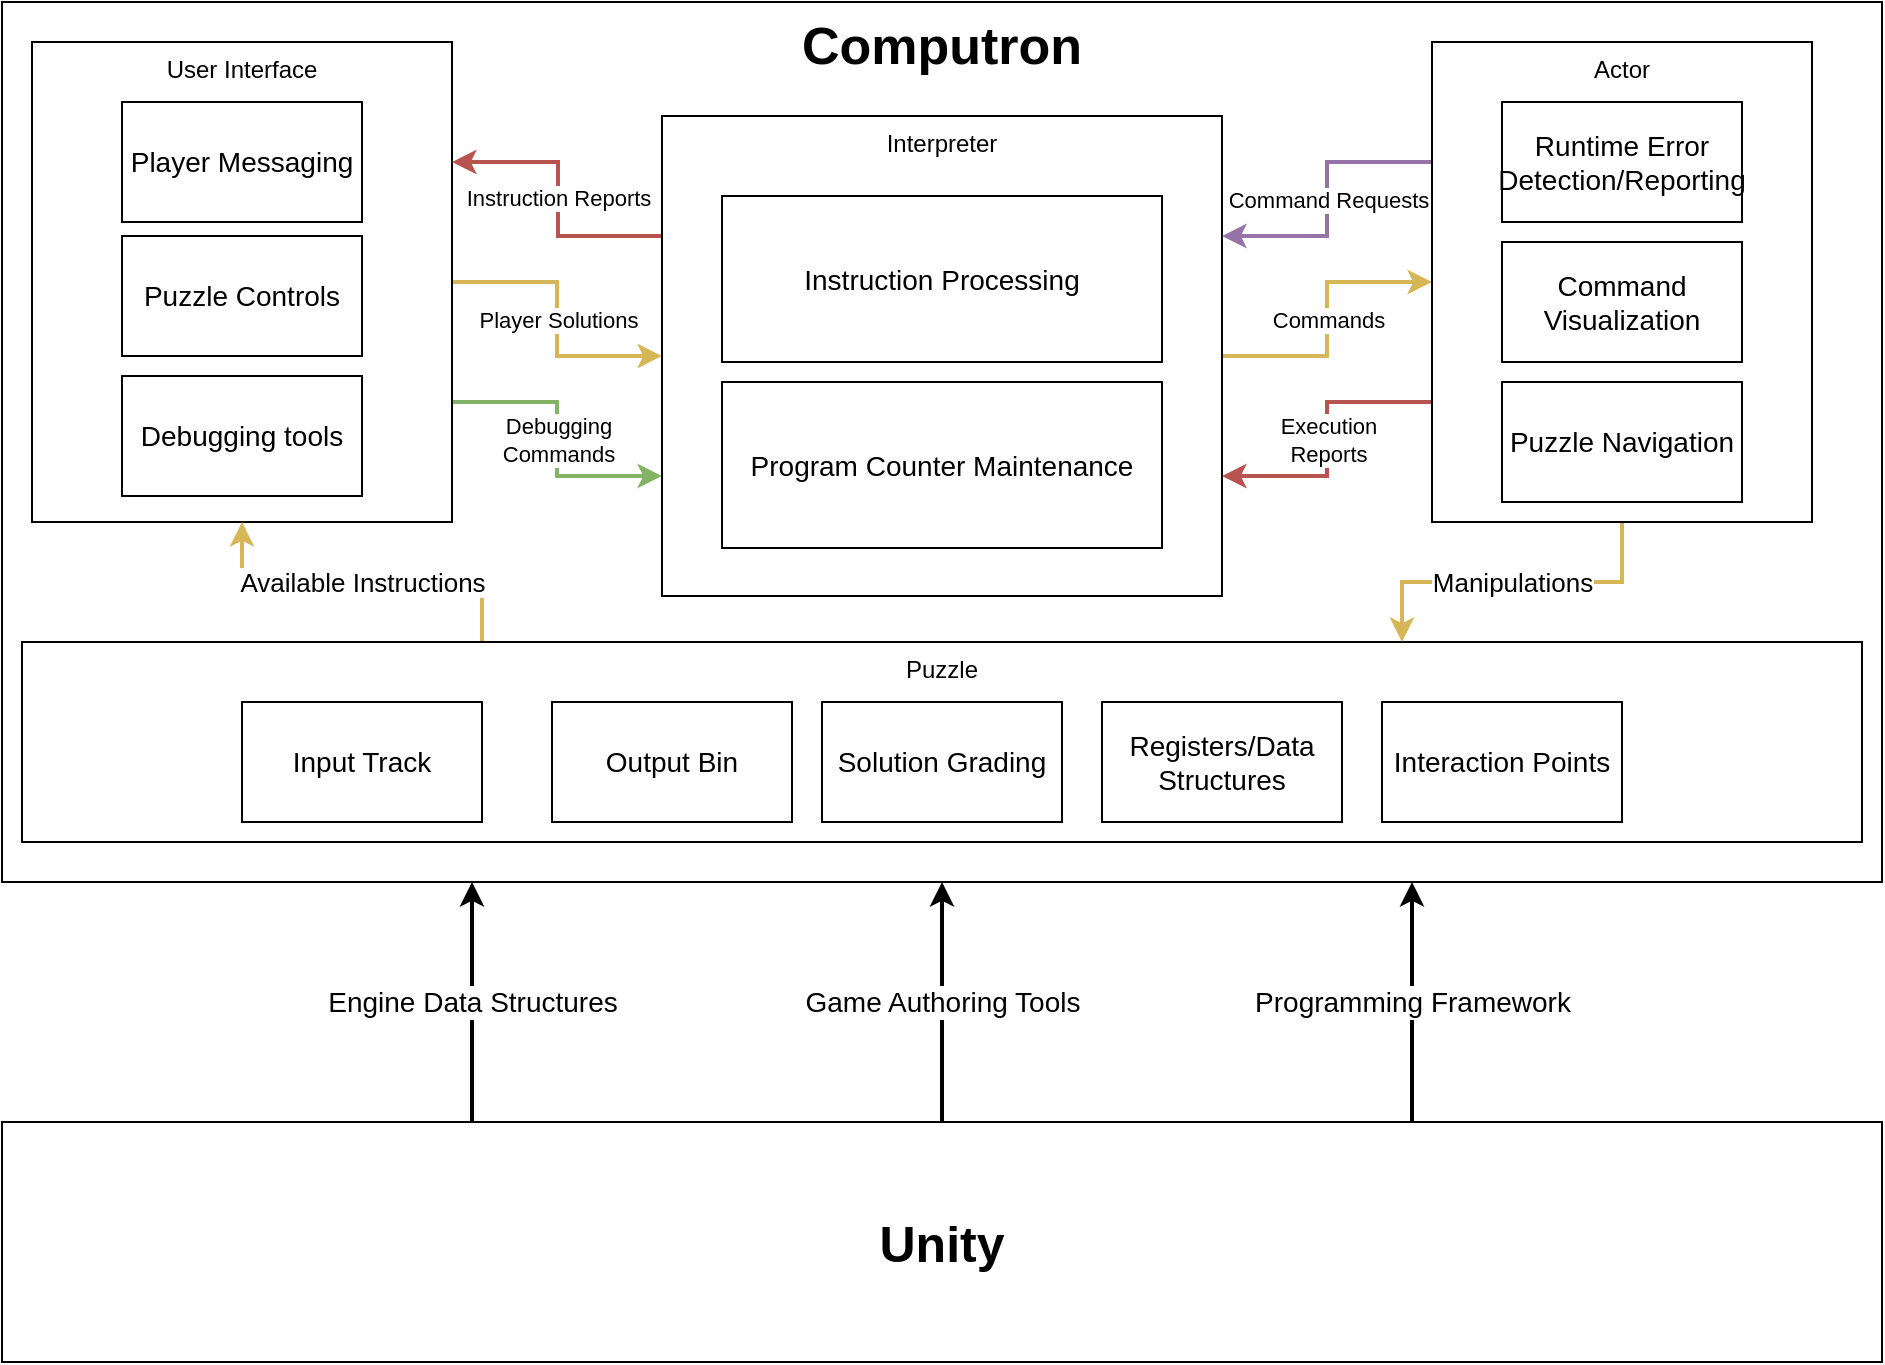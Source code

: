 <mxfile version="12.3.2" type="device" pages="1"><diagram id="4w3d1PaTOffNXGpfliCh" name="Page-1"><mxGraphModel dx="1656" dy="998" grid="1" gridSize="10" guides="1" tooltips="1" connect="1" arrows="1" fold="1" page="1" pageScale="1" pageWidth="850" pageHeight="1100" math="0" shadow="0"><root><mxCell id="0"/><mxCell id="1" parent="0"/><mxCell id="GJYU0ricboGreos9ZHHK-1" value="&lt;font style=&quot;font-size: 26px&quot;&gt;&lt;b&gt;Computron&lt;/b&gt;&lt;/font&gt;" style="rounded=0;whiteSpace=wrap;html=1;shadow=0;verticalAlign=top;" parent="1" vertex="1"><mxGeometry x="90" y="40" width="940" height="440" as="geometry"/></mxCell><mxCell id="GJYU0ricboGreos9ZHHK-3" value="&lt;font style=&quot;font-size: 14px&quot;&gt;Engine Data Structures&lt;/font&gt;" style="edgeStyle=orthogonalEdgeStyle;rounded=0;orthogonalLoop=1;jettySize=auto;html=1;exitX=0.25;exitY=0;exitDx=0;exitDy=0;entryX=0.25;entryY=1;entryDx=0;entryDy=0;strokeWidth=2;" parent="1" source="GJYU0ricboGreos9ZHHK-2" target="GJYU0ricboGreos9ZHHK-1" edge="1"><mxGeometry relative="1" as="geometry"/></mxCell><mxCell id="GJYU0ricboGreos9ZHHK-4" value="&lt;font style=&quot;font-size: 14px&quot;&gt;Programming Framework&lt;/font&gt;" style="edgeStyle=orthogonalEdgeStyle;rounded=0;orthogonalLoop=1;jettySize=auto;html=1;exitX=0.75;exitY=0;exitDx=0;exitDy=0;entryX=0.75;entryY=1;entryDx=0;entryDy=0;strokeWidth=2;" parent="1" source="GJYU0ricboGreos9ZHHK-2" target="GJYU0ricboGreos9ZHHK-1" edge="1"><mxGeometry relative="1" as="geometry"/></mxCell><mxCell id="GJYU0ricboGreos9ZHHK-5" value="&lt;font style=&quot;font-size: 14px&quot;&gt;Game Authoring Tools&lt;/font&gt;" style="edgeStyle=orthogonalEdgeStyle;rounded=0;orthogonalLoop=1;jettySize=auto;html=1;exitX=0.5;exitY=0;exitDx=0;exitDy=0;entryX=0.5;entryY=1;entryDx=0;entryDy=0;strokeWidth=2;" parent="1" source="GJYU0ricboGreos9ZHHK-2" target="GJYU0ricboGreos9ZHHK-1" edge="1"><mxGeometry relative="1" as="geometry"/></mxCell><mxCell id="GJYU0ricboGreos9ZHHK-2" value="&lt;font style=&quot;font-size: 25px&quot;&gt;&lt;b&gt;Unity&lt;/b&gt;&lt;/font&gt;" style="rounded=0;whiteSpace=wrap;html=1;" parent="1" vertex="1"><mxGeometry x="90" y="600" width="940" height="120" as="geometry"/></mxCell><mxCell id="GJYU0ricboGreos9ZHHK-19" value="Player Solutions" style="edgeStyle=orthogonalEdgeStyle;rounded=0;orthogonalLoop=1;jettySize=auto;html=1;exitX=1;exitY=0.5;exitDx=0;exitDy=0;fillColor=#fff2cc;strokeColor=#d6b656;strokeWidth=2;" parent="1" source="GJYU0ricboGreos9ZHHK-6" target="GJYU0ricboGreos9ZHHK-14" edge="1"><mxGeometry relative="1" as="geometry"/></mxCell><mxCell id="GJYU0ricboGreos9ZHHK-25" value="Debugging &lt;br&gt;Commands" style="edgeStyle=orthogonalEdgeStyle;rounded=0;orthogonalLoop=1;jettySize=auto;html=1;exitX=1;exitY=0.75;exitDx=0;exitDy=0;entryX=0;entryY=0.75;entryDx=0;entryDy=0;fillColor=#d5e8d4;strokeColor=#82b366;strokeWidth=2;" parent="1" source="GJYU0ricboGreos9ZHHK-6" target="GJYU0ricboGreos9ZHHK-14" edge="1"><mxGeometry relative="1" as="geometry"/></mxCell><mxCell id="GJYU0ricboGreos9ZHHK-6" value="User Interface" style="rounded=0;whiteSpace=wrap;html=1;shadow=0;comic=0;verticalAlign=top;" parent="1" vertex="1"><mxGeometry x="105" y="60" width="210" height="240" as="geometry"/></mxCell><mxCell id="GJYU0ricboGreos9ZHHK-7" value="&lt;font style=&quot;font-size: 14px&quot;&gt;Player Messaging&lt;/font&gt;" style="rounded=0;whiteSpace=wrap;html=1;shadow=0;comic=0;" parent="1" vertex="1"><mxGeometry x="150" y="90" width="120" height="60" as="geometry"/></mxCell><mxCell id="GJYU0ricboGreos9ZHHK-8" value="&lt;font style=&quot;font-size: 14px&quot;&gt;Puzzle Controls&lt;/font&gt;" style="rounded=0;whiteSpace=wrap;html=1;shadow=0;comic=0;" parent="1" vertex="1"><mxGeometry x="150" y="157" width="120" height="60" as="geometry"/></mxCell><mxCell id="GJYU0ricboGreos9ZHHK-9" value="&lt;font style=&quot;font-size: 14px&quot;&gt;Debugging tools&lt;/font&gt;" style="rounded=0;whiteSpace=wrap;html=1;shadow=0;comic=0;" parent="1" vertex="1"><mxGeometry x="150" y="227" width="120" height="60" as="geometry"/></mxCell><mxCell id="GJYU0ricboGreos9ZHHK-13" value="&lt;font style=&quot;font-size: 13px&quot;&gt;Available Instructions&lt;/font&gt;" style="edgeStyle=orthogonalEdgeStyle;rounded=0;orthogonalLoop=1;jettySize=auto;html=1;exitX=0.25;exitY=0;exitDx=0;exitDy=0;entryX=0.5;entryY=1;entryDx=0;entryDy=0;strokeWidth=2;fillColor=#fff2cc;strokeColor=#d6b656;" parent="1" source="GJYU0ricboGreos9ZHHK-10" target="GJYU0ricboGreos9ZHHK-6" edge="1"><mxGeometry relative="1" as="geometry"/></mxCell><mxCell id="GJYU0ricboGreos9ZHHK-10" value="Puzzle" style="rounded=0;whiteSpace=wrap;html=1;shadow=0;comic=0;verticalAlign=top;" parent="1" vertex="1"><mxGeometry x="100" y="360" width="920" height="100" as="geometry"/></mxCell><mxCell id="GJYU0ricboGreos9ZHHK-18" value="Instruction Reports" style="edgeStyle=orthogonalEdgeStyle;rounded=0;orthogonalLoop=1;jettySize=auto;html=1;exitX=0;exitY=0.25;exitDx=0;exitDy=0;entryX=1;entryY=0.25;entryDx=0;entryDy=0;fillColor=#f8cecc;strokeColor=#b85450;strokeWidth=2;" parent="1" source="GJYU0ricboGreos9ZHHK-14" target="GJYU0ricboGreos9ZHHK-6" edge="1"><mxGeometry relative="1" as="geometry"><Array as="points"><mxPoint x="368" y="157"/><mxPoint x="368" y="120"/></Array></mxGeometry></mxCell><mxCell id="GJYU0ricboGreos9ZHHK-24" value="Commands" style="edgeStyle=orthogonalEdgeStyle;rounded=0;orthogonalLoop=1;jettySize=auto;html=1;exitX=1;exitY=0.5;exitDx=0;exitDy=0;entryX=0;entryY=0.5;entryDx=0;entryDy=0;fillColor=#fff2cc;strokeColor=#d6b656;strokeWidth=2;" parent="1" source="GJYU0ricboGreos9ZHHK-14" target="GJYU0ricboGreos9ZHHK-21" edge="1"><mxGeometry relative="1" as="geometry"/></mxCell><mxCell id="GJYU0ricboGreos9ZHHK-14" value="Interpreter" style="rounded=0;whiteSpace=wrap;html=1;shadow=0;comic=0;verticalAlign=top;" parent="1" vertex="1"><mxGeometry x="420" y="97" width="280" height="240" as="geometry"/></mxCell><mxCell id="GJYU0ricboGreos9ZHHK-16" value="&lt;font style=&quot;font-size: 14px&quot;&gt;Instruction Processing&lt;/font&gt;" style="rounded=0;whiteSpace=wrap;html=1;shadow=0;comic=0;" parent="1" vertex="1"><mxGeometry x="450" y="137" width="220" height="83" as="geometry"/></mxCell><mxCell id="GJYU0ricboGreos9ZHHK-26" value="&lt;font style=&quot;font-size: 13px&quot;&gt;Manipulations&lt;/font&gt;" style="edgeStyle=orthogonalEdgeStyle;rounded=0;orthogonalLoop=1;jettySize=auto;html=1;exitX=0.5;exitY=1;exitDx=0;exitDy=0;entryX=0.75;entryY=0;entryDx=0;entryDy=0;fillColor=#fff2cc;strokeColor=#d6b656;strokeWidth=2;" parent="1" source="GJYU0ricboGreos9ZHHK-21" target="GJYU0ricboGreos9ZHHK-10" edge="1"><mxGeometry relative="1" as="geometry"/></mxCell><mxCell id="AU-Am8drA_UOjDF-TQBv-1" value="Command Requests" style="edgeStyle=orthogonalEdgeStyle;rounded=0;orthogonalLoop=1;jettySize=auto;html=1;exitX=0;exitY=0.25;exitDx=0;exitDy=0;entryX=1;entryY=0.25;entryDx=0;entryDy=0;fillColor=#e1d5e7;strokeColor=#9673a6;strokeWidth=2;" edge="1" parent="1" source="GJYU0ricboGreos9ZHHK-21" target="GJYU0ricboGreos9ZHHK-14"><mxGeometry relative="1" as="geometry"/></mxCell><mxCell id="AU-Am8drA_UOjDF-TQBv-3" value="Execution &lt;br&gt;Reports" style="edgeStyle=orthogonalEdgeStyle;rounded=0;orthogonalLoop=1;jettySize=auto;html=1;exitX=0;exitY=0.75;exitDx=0;exitDy=0;entryX=1;entryY=0.75;entryDx=0;entryDy=0;strokeWidth=2;fillColor=#f8cecc;strokeColor=#b85450;" edge="1" parent="1" source="GJYU0ricboGreos9ZHHK-21" target="GJYU0ricboGreos9ZHHK-14"><mxGeometry relative="1" as="geometry"/></mxCell><mxCell id="GJYU0ricboGreos9ZHHK-21" value="Actor" style="rounded=0;whiteSpace=wrap;html=1;shadow=0;comic=0;verticalAlign=top;" parent="1" vertex="1"><mxGeometry x="805" y="60" width="190" height="240" as="geometry"/></mxCell><mxCell id="GJYU0ricboGreos9ZHHK-22" value="&lt;font style=&quot;font-size: 14px&quot;&gt;Runtime Error Detection/Reporting&lt;/font&gt;" style="rounded=0;whiteSpace=wrap;html=1;shadow=0;comic=0;" parent="1" vertex="1"><mxGeometry x="840" y="90" width="120" height="60" as="geometry"/></mxCell><mxCell id="GJYU0ricboGreos9ZHHK-23" value="&lt;font style=&quot;font-size: 14px&quot;&gt;Command Visualization&lt;/font&gt;" style="rounded=0;whiteSpace=wrap;html=1;shadow=0;comic=0;" parent="1" vertex="1"><mxGeometry x="840" y="160" width="120" height="60" as="geometry"/></mxCell><mxCell id="GJYU0ricboGreos9ZHHK-27" value="&lt;font style=&quot;font-size: 14px&quot;&gt;Input Track&lt;/font&gt;" style="rounded=0;whiteSpace=wrap;html=1;shadow=0;comic=0;" parent="1" vertex="1"><mxGeometry x="210" y="390" width="120" height="60" as="geometry"/></mxCell><mxCell id="GJYU0ricboGreos9ZHHK-28" value="&lt;font style=&quot;font-size: 14px&quot;&gt;Output Bin&lt;/font&gt;" style="rounded=0;whiteSpace=wrap;html=1;shadow=0;comic=0;" parent="1" vertex="1"><mxGeometry x="365" y="390" width="120" height="60" as="geometry"/></mxCell><mxCell id="GJYU0ricboGreos9ZHHK-29" value="&lt;font style=&quot;font-size: 14px&quot;&gt;Solution Grading&lt;/font&gt;" style="rounded=0;whiteSpace=wrap;html=1;shadow=0;comic=0;" parent="1" vertex="1"><mxGeometry x="500" y="390" width="120" height="60" as="geometry"/></mxCell><mxCell id="GJYU0ricboGreos9ZHHK-33" value="&lt;font style=&quot;font-size: 14px&quot;&gt;Registers/Data Structures&lt;/font&gt;" style="rounded=0;whiteSpace=wrap;html=1;shadow=0;comic=0;" parent="1" vertex="1"><mxGeometry x="640" y="390" width="120" height="60" as="geometry"/></mxCell><mxCell id="GJYU0ricboGreos9ZHHK-34" value="&lt;font style=&quot;font-size: 14px&quot;&gt;Interaction Points&lt;/font&gt;" style="rounded=0;whiteSpace=wrap;html=1;shadow=0;comic=0;" parent="1" vertex="1"><mxGeometry x="780" y="390" width="120" height="60" as="geometry"/></mxCell><mxCell id="GJYU0ricboGreos9ZHHK-35" value="&lt;font style=&quot;font-size: 14px&quot;&gt;Puzzle Navigation&lt;/font&gt;" style="rounded=0;whiteSpace=wrap;html=1;shadow=0;comic=0;" parent="1" vertex="1"><mxGeometry x="840" y="230" width="120" height="60" as="geometry"/></mxCell><mxCell id="AU-Am8drA_UOjDF-TQBv-4" value="&lt;font style=&quot;font-size: 14px&quot;&gt;Program Counter Maintenance&lt;/font&gt;" style="rounded=0;whiteSpace=wrap;html=1;shadow=0;comic=0;" vertex="1" parent="1"><mxGeometry x="450" y="230" width="220" height="83" as="geometry"/></mxCell></root></mxGraphModel></diagram></mxfile>
